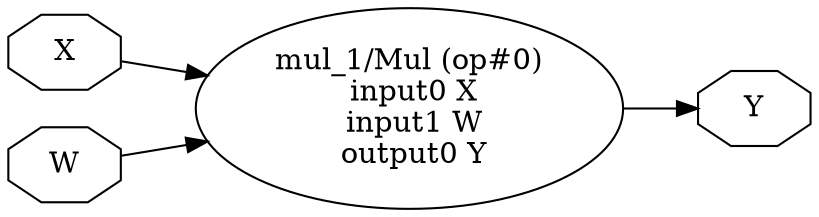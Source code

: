 digraph "mul test" {
	graph [bb="0,0,348.29,96.167",
		rankdir=LR
	];
	node [label="\N"];
	"mul_1/Mul (op#0)\n input0 X\n input1 W\n output0 Y"	 [URL="javascript:alert('')",
		height=1.3356,
		pos="174.15,48.083",
		width=2.3374];
	Y0	 [height=0.5,
		label=Y,
		pos="321.29,48.083",
		shape=octagon,
		width=0.75];
	"mul_1/Mul (op#0)\n input0 X\n input1 W\n output0 Y" -> Y0	 [pos="e,294.02,48.083 258.32,48.083 267.2,48.083 275.87,48.083 283.77,48.083"];
	X0	 [height=0.5,
		label=X,
		pos="27,75.083",
		shape=octagon,
		width=0.75];
	X0 -> "mul_1/Mul (op#0)\n input0 X\n input1 W\n output0 Y"	 [pos="e,93.89,62.826 54.285,70.194 62.979,68.577 73.194,66.676 83.922,64.681"];
	W0	 [height=0.5,
		label=W,
		pos="27,21.083",
		shape=octagon,
		width=0.75];
	W0 -> "mul_1/Mul (op#0)\n input0 X\n input1 W\n output0 Y"	 [pos="e,93.89,33.34 54.285,25.973 62.979,27.59 73.194,29.49 83.922,31.486"];
}
